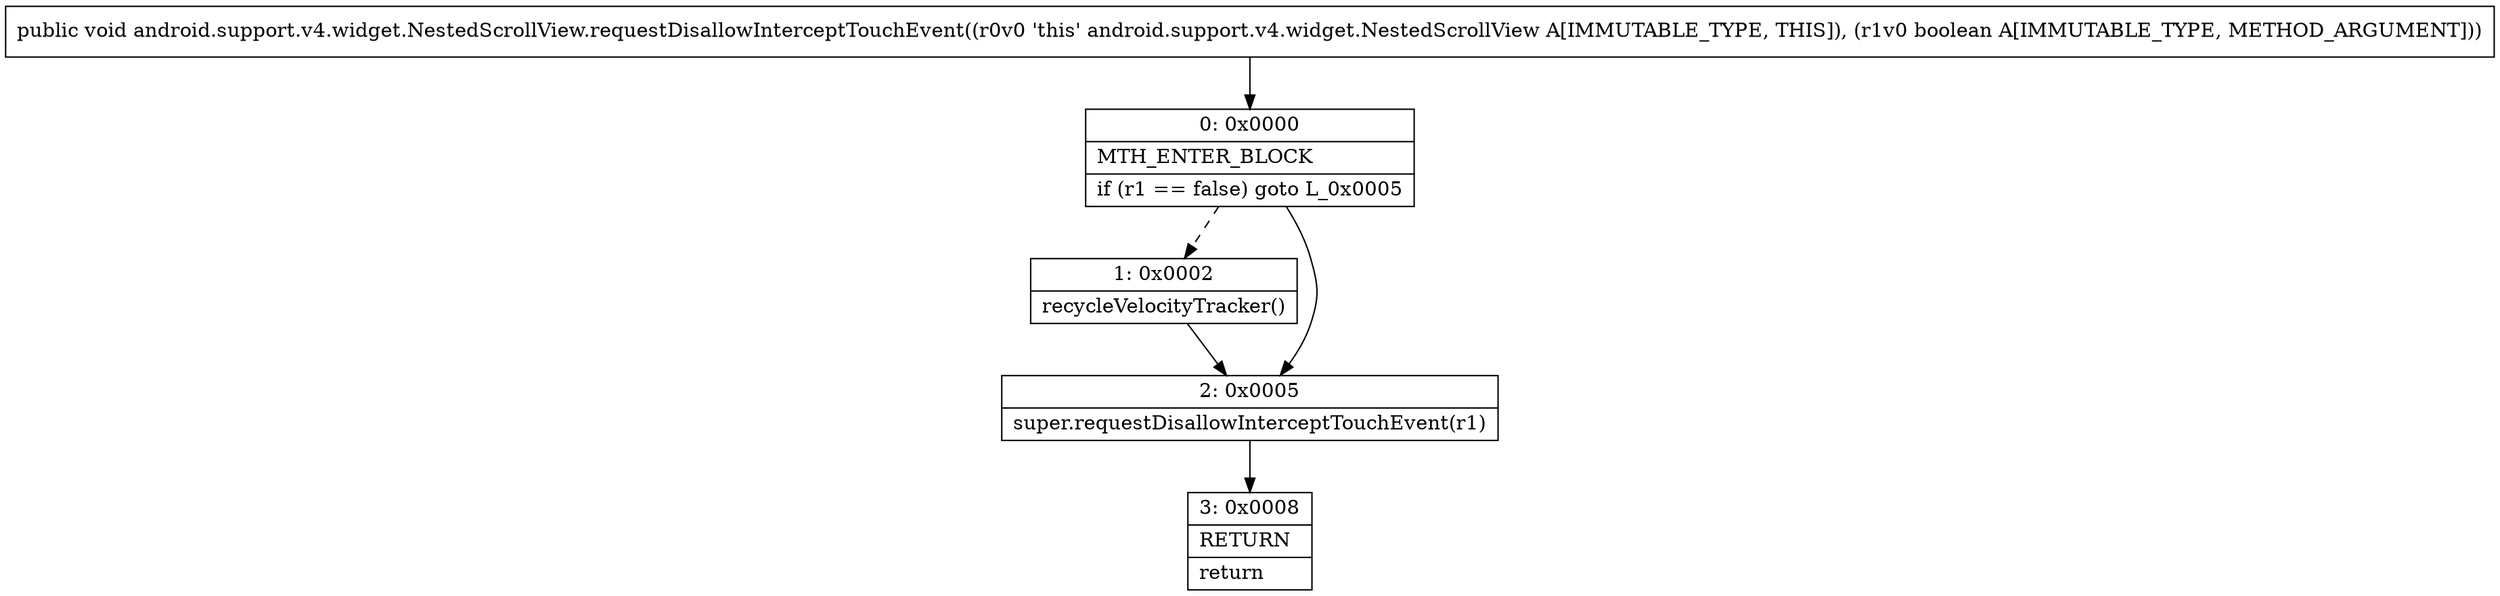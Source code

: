 digraph "CFG forandroid.support.v4.widget.NestedScrollView.requestDisallowInterceptTouchEvent(Z)V" {
Node_0 [shape=record,label="{0\:\ 0x0000|MTH_ENTER_BLOCK\l|if (r1 == false) goto L_0x0005\l}"];
Node_1 [shape=record,label="{1\:\ 0x0002|recycleVelocityTracker()\l}"];
Node_2 [shape=record,label="{2\:\ 0x0005|super.requestDisallowInterceptTouchEvent(r1)\l}"];
Node_3 [shape=record,label="{3\:\ 0x0008|RETURN\l|return\l}"];
MethodNode[shape=record,label="{public void android.support.v4.widget.NestedScrollView.requestDisallowInterceptTouchEvent((r0v0 'this' android.support.v4.widget.NestedScrollView A[IMMUTABLE_TYPE, THIS]), (r1v0 boolean A[IMMUTABLE_TYPE, METHOD_ARGUMENT])) }"];
MethodNode -> Node_0;
Node_0 -> Node_1[style=dashed];
Node_0 -> Node_2;
Node_1 -> Node_2;
Node_2 -> Node_3;
}

